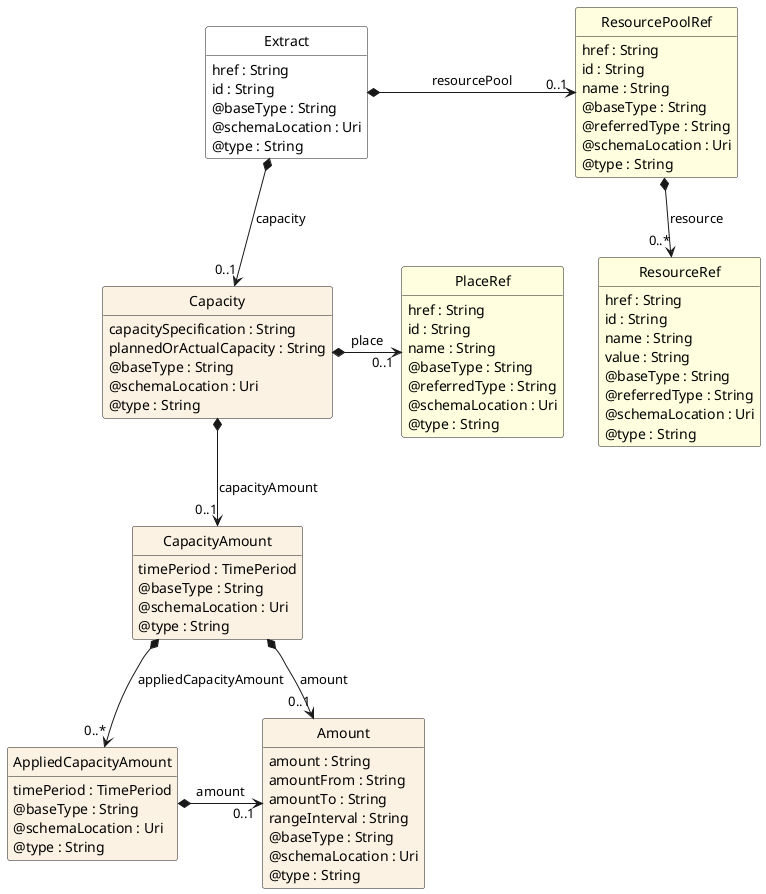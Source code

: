 @startuml
hide circle
hide methods
hide stereotype
show <<Enumeration>> stereotype
skinparam class {
   BackgroundColor<<Enumeration>> #E6F5F7
   BackgroundColor<<Ref>> #FFFFE0
   BackgroundColor<<Pivot>> #FFFFFFF
   BackgroundColor #FCF2E3
}

class Extract  <<Pivot>> {
    href : String
    id : String
    @baseType : String
    @schemaLocation : Uri
    @type : String
}

class Capacity  {
    capacitySpecification : String
    plannedOrActualCapacity : String
    @baseType : String
    @schemaLocation : Uri
    @type : String
}

class PlaceRef  <<Ref>> {
    href : String
    id : String
    name : String
    @baseType : String
    @referredType : String
    @schemaLocation : Uri
    @type : String
}

class CapacityAmount  {
    timePeriod : TimePeriod
    @baseType : String
    @schemaLocation : Uri
    @type : String
}

class Amount  {
    amount : String
    amountFrom : String
    amountTo : String
    rangeInterval : String
    @baseType : String
    @schemaLocation : Uri
    @type : String
}

class AppliedCapacityAmount  {
    timePeriod : TimePeriod
    @baseType : String
    @schemaLocation : Uri
    @type : String
}

class ResourcePoolRef  <<Ref>> {
    href : String
    id : String
    name : String
    @baseType : String
    @referredType : String
    @schemaLocation : Uri
    @type : String
}

class ResourceRef  <<Ref>> {
    href : String
    id : String
    name : String
    value : String
    @baseType : String
    @referredType : String
    @schemaLocation : Uri
    @type : String
}

Extract *-->  "0..1" Capacity : capacity

Capacity *-->  "0..1" CapacityAmount : capacityAmount

CapacityAmount *-->  "0..1" Amount : amount

CapacityAmount *-->  "0..*" AppliedCapacityAmount : appliedCapacityAmount

AppliedCapacityAmount *-right-> "0..1" Amount : amount

Extract *-right-> "0..1" ResourcePoolRef : resourcePool

PlaceRef "0..1" <-left-* Capacity : place

ResourcePoolRef *-->  "0..*" ResourceRef : resource

@enduml